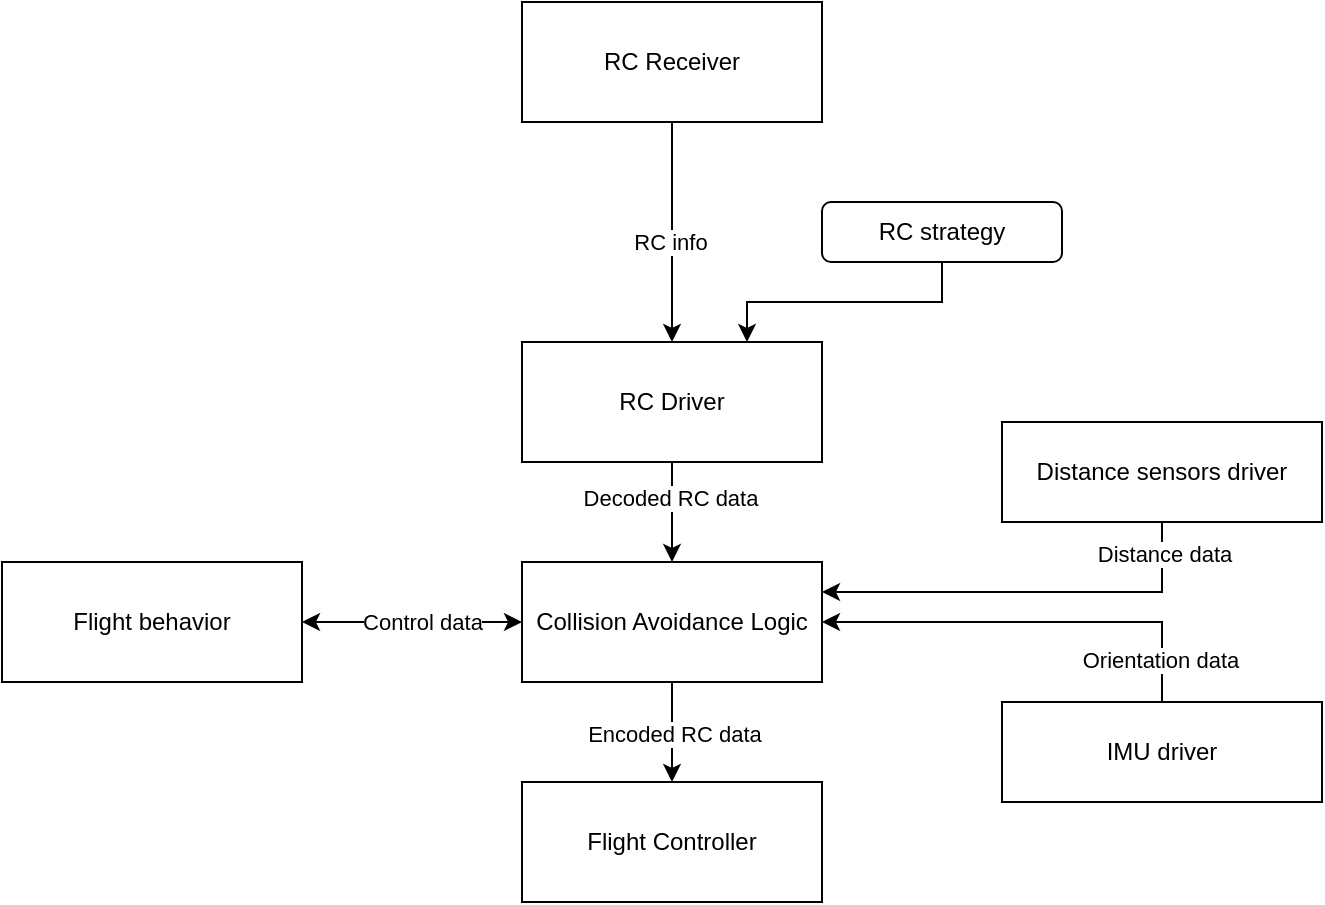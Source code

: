 <mxfile version="27.0.9">
  <diagram name="Página-1" id="Vf6ynIrYwLPlJBTCG3fn">
    <mxGraphModel dx="951" dy="598" grid="1" gridSize="10" guides="1" tooltips="1" connect="1" arrows="1" fold="1" page="1" pageScale="1" pageWidth="827" pageHeight="1169" math="0" shadow="0">
      <root>
        <mxCell id="0" />
        <mxCell id="1" parent="0" />
        <mxCell id="RvPRl2GiPRMPeRU3ZX61-5" style="edgeStyle=orthogonalEdgeStyle;rounded=0;orthogonalLoop=1;jettySize=auto;html=1;entryX=0.5;entryY=0;entryDx=0;entryDy=0;" edge="1" parent="1" source="RvPRl2GiPRMPeRU3ZX61-1" target="RvPRl2GiPRMPeRU3ZX61-3">
          <mxGeometry relative="1" as="geometry" />
        </mxCell>
        <mxCell id="RvPRl2GiPRMPeRU3ZX61-6" value="RC info" style="edgeLabel;html=1;align=center;verticalAlign=middle;resizable=0;points=[];" vertex="1" connectable="0" parent="RvPRl2GiPRMPeRU3ZX61-5">
          <mxGeometry x="0.093" y="-1" relative="1" as="geometry">
            <mxPoint as="offset" />
          </mxGeometry>
        </mxCell>
        <mxCell id="RvPRl2GiPRMPeRU3ZX61-1" value="RC Receiver" style="rounded=0;whiteSpace=wrap;html=1;" vertex="1" parent="1">
          <mxGeometry x="320" y="40" width="150" height="60" as="geometry" />
        </mxCell>
        <mxCell id="RvPRl2GiPRMPeRU3ZX61-13" style="edgeStyle=orthogonalEdgeStyle;rounded=0;orthogonalLoop=1;jettySize=auto;html=1;entryX=0.5;entryY=0;entryDx=0;entryDy=0;" edge="1" parent="1" source="RvPRl2GiPRMPeRU3ZX61-3" target="RvPRl2GiPRMPeRU3ZX61-11">
          <mxGeometry relative="1" as="geometry" />
        </mxCell>
        <mxCell id="RvPRl2GiPRMPeRU3ZX61-15" value="Decoded RC data" style="edgeLabel;html=1;align=center;verticalAlign=middle;resizable=0;points=[];" vertex="1" connectable="0" parent="RvPRl2GiPRMPeRU3ZX61-13">
          <mxGeometry x="-0.276" y="-1" relative="1" as="geometry">
            <mxPoint as="offset" />
          </mxGeometry>
        </mxCell>
        <mxCell id="RvPRl2GiPRMPeRU3ZX61-3" value="RC Driver" style="rounded=0;whiteSpace=wrap;html=1;" vertex="1" parent="1">
          <mxGeometry x="320" y="210" width="150" height="60" as="geometry" />
        </mxCell>
        <mxCell id="RvPRl2GiPRMPeRU3ZX61-8" style="edgeStyle=orthogonalEdgeStyle;rounded=0;orthogonalLoop=1;jettySize=auto;html=1;entryX=0.75;entryY=0;entryDx=0;entryDy=0;" edge="1" parent="1" source="RvPRl2GiPRMPeRU3ZX61-7" target="RvPRl2GiPRMPeRU3ZX61-3">
          <mxGeometry relative="1" as="geometry">
            <mxPoint x="450" y="160" as="targetPoint" />
          </mxGeometry>
        </mxCell>
        <mxCell id="RvPRl2GiPRMPeRU3ZX61-7" value="RC strategy" style="rounded=1;whiteSpace=wrap;html=1;" vertex="1" parent="1">
          <mxGeometry x="470" y="140" width="120" height="30" as="geometry" />
        </mxCell>
        <mxCell id="RvPRl2GiPRMPeRU3ZX61-14" style="edgeStyle=orthogonalEdgeStyle;rounded=0;orthogonalLoop=1;jettySize=auto;html=1;entryX=0.5;entryY=0;entryDx=0;entryDy=0;" edge="1" parent="1" source="RvPRl2GiPRMPeRU3ZX61-11" target="RvPRl2GiPRMPeRU3ZX61-12">
          <mxGeometry relative="1" as="geometry" />
        </mxCell>
        <mxCell id="RvPRl2GiPRMPeRU3ZX61-16" value="Encoded RC data" style="edgeLabel;html=1;align=center;verticalAlign=middle;resizable=0;points=[];" vertex="1" connectable="0" parent="RvPRl2GiPRMPeRU3ZX61-14">
          <mxGeometry x="0.013" y="1" relative="1" as="geometry">
            <mxPoint as="offset" />
          </mxGeometry>
        </mxCell>
        <mxCell id="RvPRl2GiPRMPeRU3ZX61-11" value="Collision Avoidance Logic" style="rounded=0;whiteSpace=wrap;html=1;" vertex="1" parent="1">
          <mxGeometry x="320" y="320" width="150" height="60" as="geometry" />
        </mxCell>
        <mxCell id="RvPRl2GiPRMPeRU3ZX61-12" value="Flight Controller" style="rounded=0;whiteSpace=wrap;html=1;" vertex="1" parent="1">
          <mxGeometry x="320" y="430" width="150" height="60" as="geometry" />
        </mxCell>
        <mxCell id="RvPRl2GiPRMPeRU3ZX61-19" style="edgeStyle=orthogonalEdgeStyle;rounded=0;orthogonalLoop=1;jettySize=auto;html=1;entryX=1;entryY=0.25;entryDx=0;entryDy=0;" edge="1" parent="1" source="RvPRl2GiPRMPeRU3ZX61-17" target="RvPRl2GiPRMPeRU3ZX61-11">
          <mxGeometry relative="1" as="geometry">
            <mxPoint x="640" y="350" as="targetPoint" />
            <Array as="points">
              <mxPoint x="640" y="335" />
            </Array>
          </mxGeometry>
        </mxCell>
        <mxCell id="RvPRl2GiPRMPeRU3ZX61-22" value="Distance data" style="edgeLabel;html=1;align=center;verticalAlign=middle;resizable=0;points=[];" vertex="1" connectable="0" parent="RvPRl2GiPRMPeRU3ZX61-19">
          <mxGeometry x="-0.85" y="1" relative="1" as="geometry">
            <mxPoint as="offset" />
          </mxGeometry>
        </mxCell>
        <mxCell id="RvPRl2GiPRMPeRU3ZX61-17" value="Distance sensors driver" style="rounded=0;whiteSpace=wrap;html=1;" vertex="1" parent="1">
          <mxGeometry x="560" y="250" width="160" height="50" as="geometry" />
        </mxCell>
        <mxCell id="RvPRl2GiPRMPeRU3ZX61-20" style="edgeStyle=orthogonalEdgeStyle;rounded=0;orthogonalLoop=1;jettySize=auto;html=1;entryX=1;entryY=0.5;entryDx=0;entryDy=0;" edge="1" parent="1" source="RvPRl2GiPRMPeRU3ZX61-18" target="RvPRl2GiPRMPeRU3ZX61-11">
          <mxGeometry relative="1" as="geometry">
            <Array as="points">
              <mxPoint x="640" y="350" />
            </Array>
          </mxGeometry>
        </mxCell>
        <mxCell id="RvPRl2GiPRMPeRU3ZX61-21" value="Orientation data" style="edgeLabel;html=1;align=center;verticalAlign=middle;resizable=0;points=[];" vertex="1" connectable="0" parent="RvPRl2GiPRMPeRU3ZX61-20">
          <mxGeometry x="-0.797" y="1" relative="1" as="geometry">
            <mxPoint as="offset" />
          </mxGeometry>
        </mxCell>
        <mxCell id="RvPRl2GiPRMPeRU3ZX61-18" value="IMU driver" style="rounded=0;whiteSpace=wrap;html=1;" vertex="1" parent="1">
          <mxGeometry x="560" y="390" width="160" height="50" as="geometry" />
        </mxCell>
        <mxCell id="RvPRl2GiPRMPeRU3ZX61-24" style="edgeStyle=orthogonalEdgeStyle;rounded=0;orthogonalLoop=1;jettySize=auto;html=1;entryX=0;entryY=0.5;entryDx=0;entryDy=0;startArrow=classic;startFill=1;" edge="1" parent="1" source="RvPRl2GiPRMPeRU3ZX61-23" target="RvPRl2GiPRMPeRU3ZX61-11">
          <mxGeometry relative="1" as="geometry" />
        </mxCell>
        <mxCell id="RvPRl2GiPRMPeRU3ZX61-26" value="Control data" style="edgeLabel;html=1;align=center;verticalAlign=middle;resizable=0;points=[];" vertex="1" connectable="0" parent="RvPRl2GiPRMPeRU3ZX61-24">
          <mxGeometry x="0.095" y="1" relative="1" as="geometry">
            <mxPoint y="1" as="offset" />
          </mxGeometry>
        </mxCell>
        <mxCell id="RvPRl2GiPRMPeRU3ZX61-23" value="Flight behavior" style="rounded=0;whiteSpace=wrap;html=1;" vertex="1" parent="1">
          <mxGeometry x="60" y="320" width="150" height="60" as="geometry" />
        </mxCell>
      </root>
    </mxGraphModel>
  </diagram>
</mxfile>
